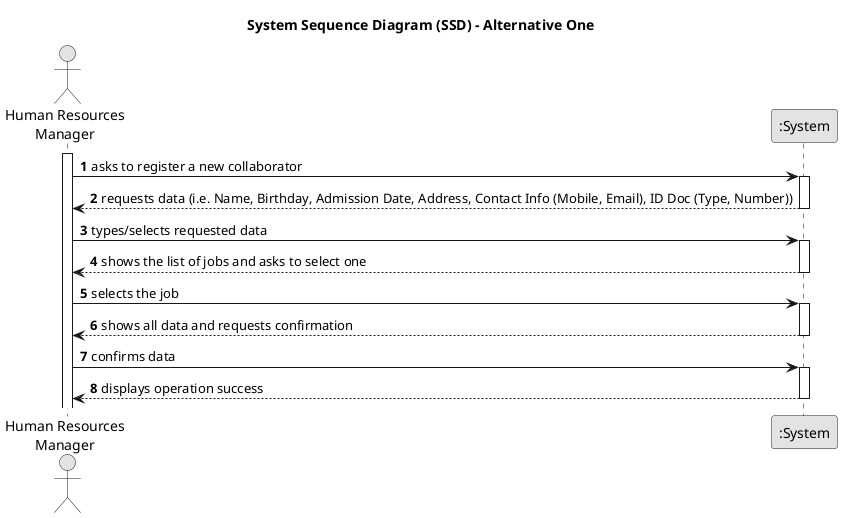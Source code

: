 @startuml
skinparam monochrome true
skinparam packageStyle rectangle
skinparam shadowing false

title System Sequence Diagram (SSD) - Alternative One

autonumber

actor "Human Resources\nManager" as HRM
participant ":System" as System

activate HRM

    HRM -> System : asks to register a new collaborator
    activate System

        System --> HRM : requests data (i.e. Name, Birthday, Admission Date, Address, Contact Info (Mobile, Email), ID Doc (Type, Number))
    deactivate System

    HRM -> System : types/selects requested data
    activate System

        System --> HRM : shows the list of jobs and asks to select one
    deactivate System

    HRM -> System : selects the job
    activate System

        System --> HRM : shows all data and requests confirmation
    deactivate System

    HRM -> System : confirms data
    activate System

        System --> HRM : displays operation success
    deactivate System

@enduml